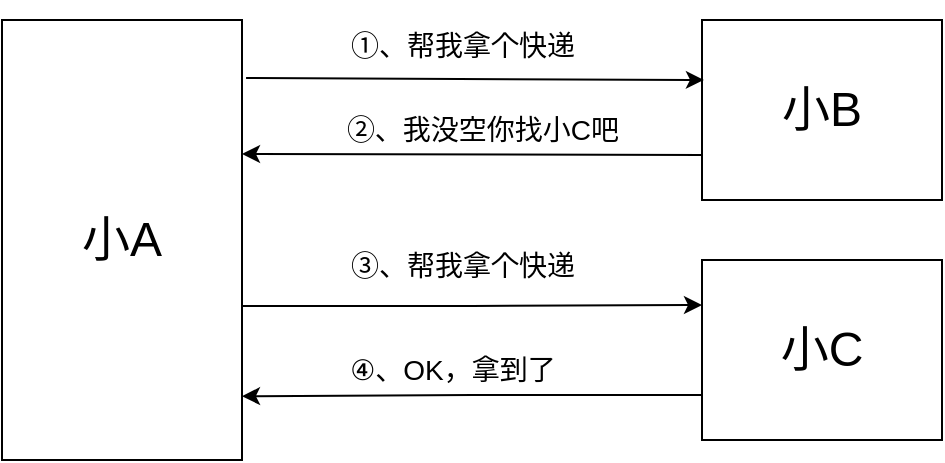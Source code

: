 <mxfile version="20.5.3" type="github">
  <diagram id="C5RBs43oDa-KdzZeNtuy" name="Page-1">
    <mxGraphModel dx="1422" dy="754" grid="1" gridSize="10" guides="1" tooltips="1" connect="1" arrows="1" fold="1" page="1" pageScale="1" pageWidth="827" pageHeight="1169" math="0" shadow="0">
      <root>
        <mxCell id="WIyWlLk6GJQsqaUBKTNV-0" />
        <mxCell id="WIyWlLk6GJQsqaUBKTNV-1" parent="WIyWlLk6GJQsqaUBKTNV-0" />
        <mxCell id="xfTERN0btsfUpumavbib-25" style="edgeStyle=orthogonalEdgeStyle;rounded=0;orthogonalLoop=1;jettySize=auto;html=1;exitX=1;exitY=0.75;exitDx=0;exitDy=0;entryX=0;entryY=0.25;entryDx=0;entryDy=0;fontSize=14;strokeColor=default;" edge="1" parent="WIyWlLk6GJQsqaUBKTNV-1" source="xfTERN0btsfUpumavbib-0" target="xfTERN0btsfUpumavbib-23">
          <mxGeometry relative="1" as="geometry">
            <Array as="points">
              <mxPoint x="299" y="623" />
              <mxPoint x="414" y="623" />
            </Array>
          </mxGeometry>
        </mxCell>
        <mxCell id="xfTERN0btsfUpumavbib-0" value="&lt;font style=&quot;font-size: 24px;&quot;&gt;小A&lt;/font&gt;" style="rounded=0;whiteSpace=wrap;html=1;" vertex="1" parent="WIyWlLk6GJQsqaUBKTNV-1">
          <mxGeometry x="179" y="480" width="120" height="220" as="geometry" />
        </mxCell>
        <mxCell id="xfTERN0btsfUpumavbib-22" style="edgeStyle=orthogonalEdgeStyle;rounded=0;orthogonalLoop=1;jettySize=auto;html=1;exitX=0;exitY=0.75;exitDx=0;exitDy=0;fontSize=14;" edge="1" parent="WIyWlLk6GJQsqaUBKTNV-1" source="xfTERN0btsfUpumavbib-8">
          <mxGeometry relative="1" as="geometry">
            <mxPoint x="299" y="547" as="targetPoint" />
          </mxGeometry>
        </mxCell>
        <mxCell id="xfTERN0btsfUpumavbib-8" value="&lt;font style=&quot;font-size: 24px;&quot;&gt;小B&lt;/font&gt;" style="rounded=0;whiteSpace=wrap;html=1;fontSize=24;" vertex="1" parent="WIyWlLk6GJQsqaUBKTNV-1">
          <mxGeometry x="529" y="480" width="120" height="90" as="geometry" />
        </mxCell>
        <mxCell id="xfTERN0btsfUpumavbib-11" value="&lt;font style=&quot;font-size: 14px;&quot;&gt;①、帮我拿个快递&lt;/font&gt;" style="text;html=1;align=center;verticalAlign=middle;resizable=0;points=[];autosize=1;strokeColor=none;fillColor=none;fontSize=24;rounded=0;" vertex="1" parent="WIyWlLk6GJQsqaUBKTNV-1">
          <mxGeometry x="339" y="470" width="140" height="40" as="geometry" />
        </mxCell>
        <mxCell id="xfTERN0btsfUpumavbib-16" value="②、我没空你找小C吧" style="text;html=1;align=center;verticalAlign=middle;resizable=0;points=[];autosize=1;strokeColor=none;fillColor=none;fontSize=14;rounded=0;" vertex="1" parent="WIyWlLk6GJQsqaUBKTNV-1">
          <mxGeometry x="339" y="520" width="160" height="30" as="geometry" />
        </mxCell>
        <mxCell id="xfTERN0btsfUpumavbib-19" value="" style="endArrow=classic;html=1;rounded=0;fontSize=14;exitX=1.017;exitY=0.132;exitDx=0;exitDy=0;exitPerimeter=0;entryX=0.008;entryY=0.333;entryDx=0;entryDy=0;entryPerimeter=0;" edge="1" parent="WIyWlLk6GJQsqaUBKTNV-1" source="xfTERN0btsfUpumavbib-0" target="xfTERN0btsfUpumavbib-8">
          <mxGeometry width="50" height="50" relative="1" as="geometry">
            <mxPoint x="299" y="560" as="sourcePoint" />
            <mxPoint x="369" y="560" as="targetPoint" />
          </mxGeometry>
        </mxCell>
        <mxCell id="xfTERN0btsfUpumavbib-28" style="edgeStyle=orthogonalEdgeStyle;rounded=0;orthogonalLoop=1;jettySize=auto;html=1;exitX=0;exitY=0.75;exitDx=0;exitDy=0;entryX=1;entryY=0.855;entryDx=0;entryDy=0;entryPerimeter=0;fontSize=14;" edge="1" parent="WIyWlLk6GJQsqaUBKTNV-1" source="xfTERN0btsfUpumavbib-23" target="xfTERN0btsfUpumavbib-0">
          <mxGeometry relative="1" as="geometry" />
        </mxCell>
        <mxCell id="xfTERN0btsfUpumavbib-23" value="&lt;font style=&quot;font-size: 24px;&quot;&gt;小C&lt;/font&gt;" style="rounded=0;whiteSpace=wrap;html=1;fontSize=24;" vertex="1" parent="WIyWlLk6GJQsqaUBKTNV-1">
          <mxGeometry x="529" y="600" width="120" height="90" as="geometry" />
        </mxCell>
        <mxCell id="xfTERN0btsfUpumavbib-26" value="&lt;font style=&quot;font-size: 14px;&quot;&gt;③、帮我拿个快递&lt;/font&gt;" style="text;html=1;align=center;verticalAlign=middle;resizable=0;points=[];autosize=1;strokeColor=none;fillColor=none;fontSize=24;rounded=0;" vertex="1" parent="WIyWlLk6GJQsqaUBKTNV-1">
          <mxGeometry x="339" y="580" width="140" height="40" as="geometry" />
        </mxCell>
        <mxCell id="xfTERN0btsfUpumavbib-29" value="④、OK，拿到了" style="text;html=1;align=center;verticalAlign=middle;resizable=0;points=[];autosize=1;strokeColor=none;fillColor=none;fontSize=14;rounded=0;" vertex="1" parent="WIyWlLk6GJQsqaUBKTNV-1">
          <mxGeometry x="339" y="640" width="130" height="30" as="geometry" />
        </mxCell>
      </root>
    </mxGraphModel>
  </diagram>
</mxfile>
